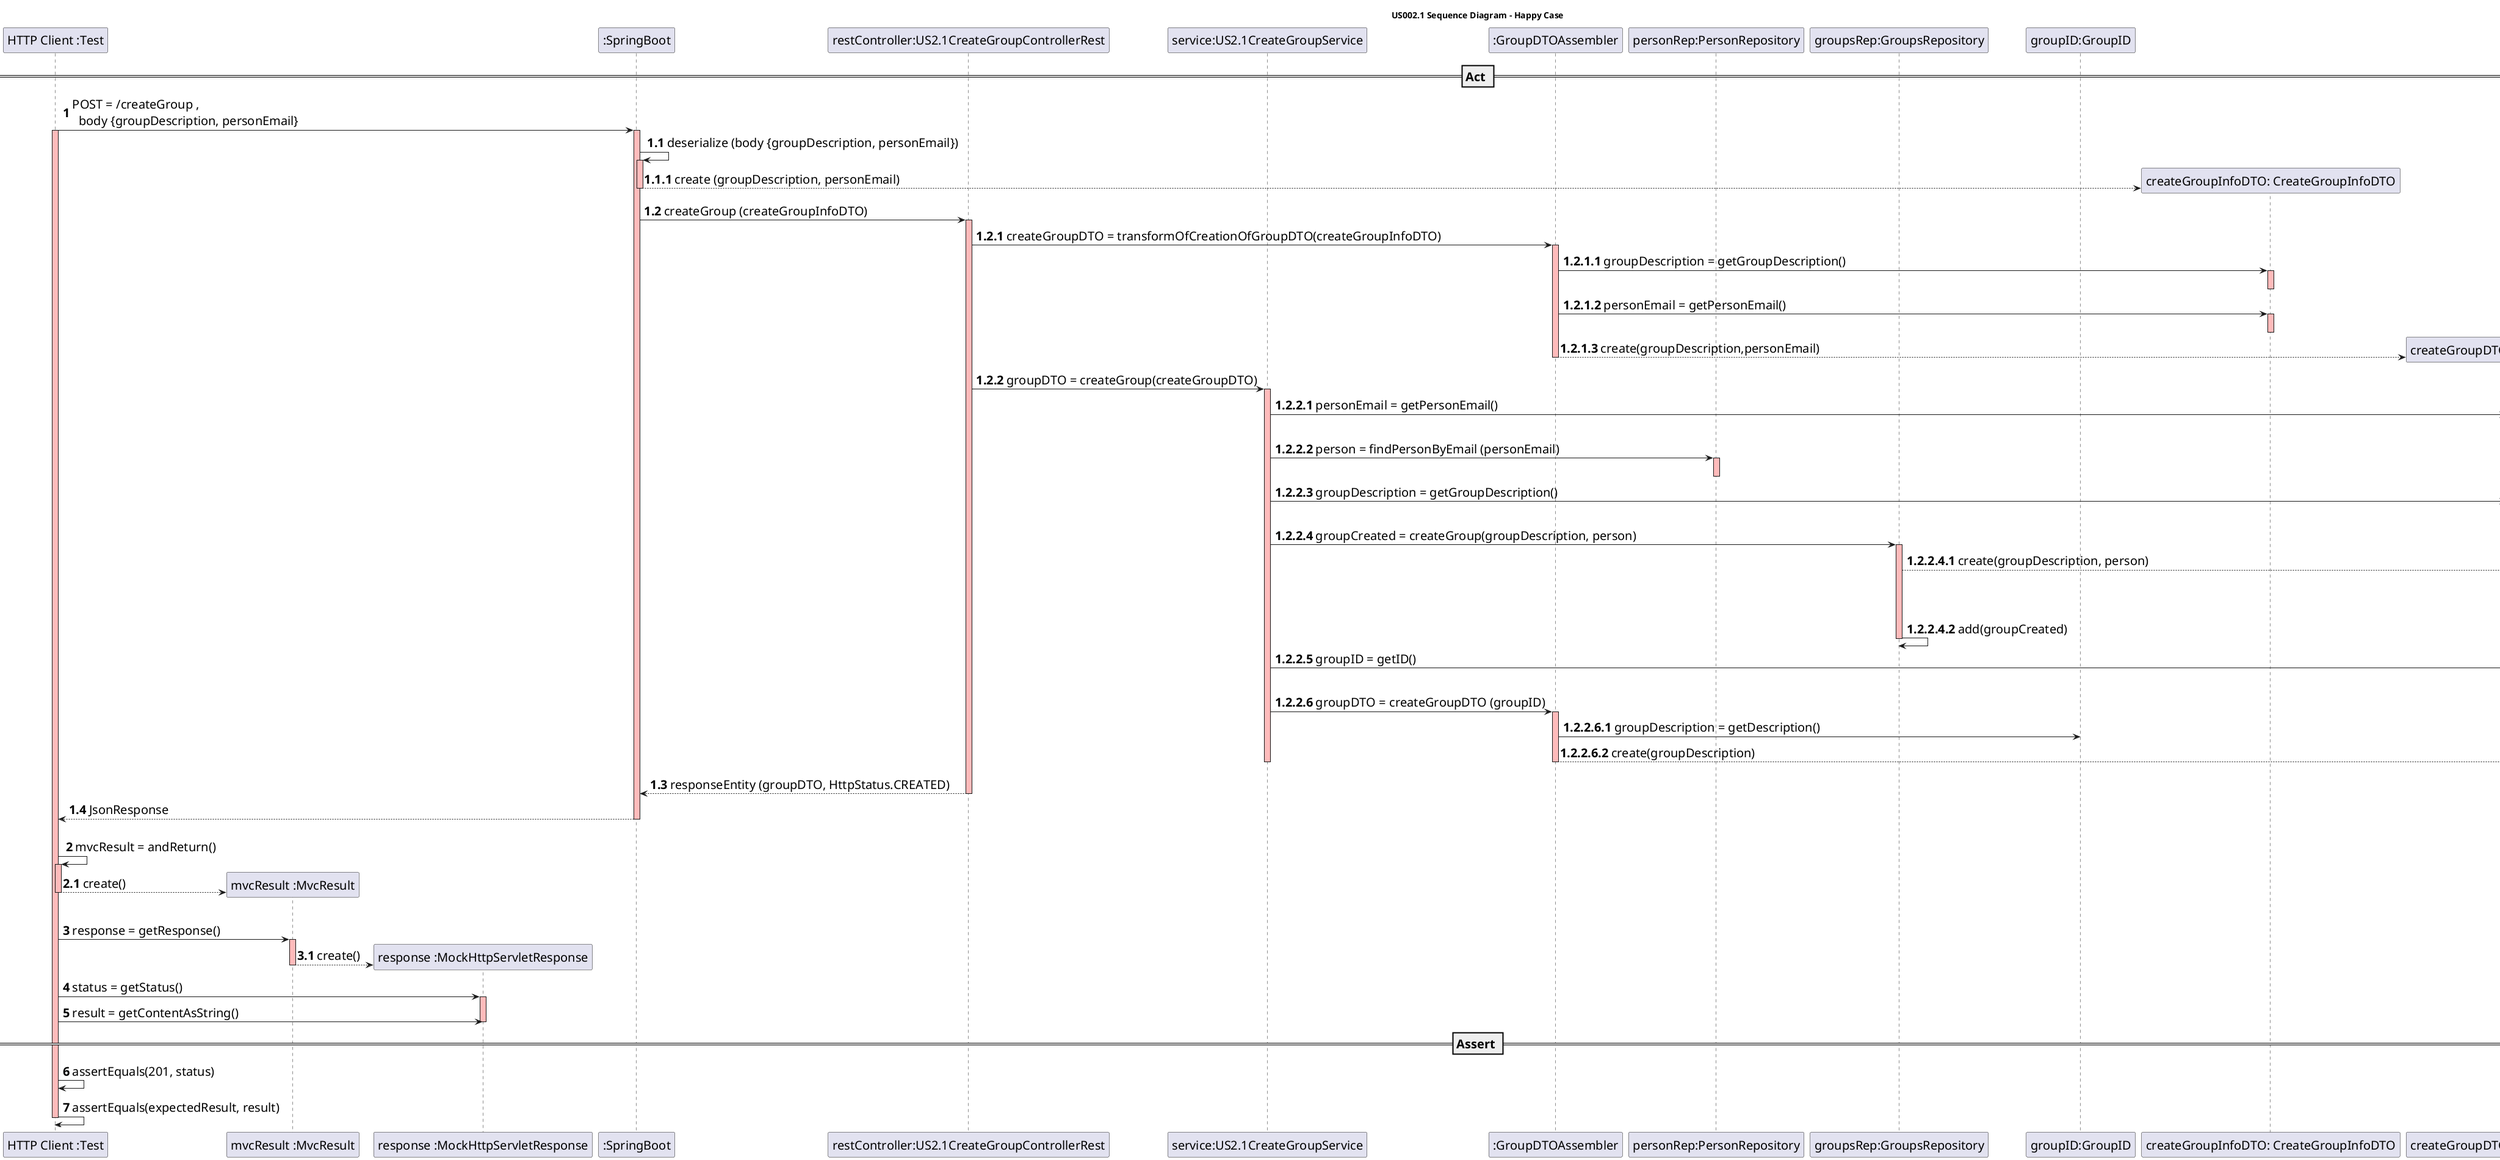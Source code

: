 @startuml

skinparam DefaultFontSize 20

title US002.1 Sequence Diagram - Happy Case

participant "HTTP Client :Test"
participant "mvcResult :MvcResult"
participant "response :MockHttpServletResponse"
participant ":SpringBoot"
participant "restController:US2.1CreateGroupControllerRest"
participant "service:US2.1CreateGroupService"
participant ":GroupDTOAssembler"
participant "personRep:PersonRepository"
participant "groupsRep:GroupsRepository"
participant "groupID:GroupID"


== Act ==
autonumber

"HTTP Client :Test" -> ":SpringBoot": POST = /createGroup ,\n  body {groupDescription, personEmail}
activate "HTTP Client :Test" #FFBBBB

autonumber 1.1

activate ":SpringBoot" #FFBBBB

":SpringBoot" -> ":SpringBoot" : deserialize (body {groupDescription, personEmail})

activate ":SpringBoot" #FFBBBB
autonumber 1.1.1
create "createGroupInfoDTO: CreateGroupInfoDTO"
":SpringBoot" --> "createGroupInfoDTO: CreateGroupInfoDTO" : create (groupDescription, personEmail)
deactivate ":SpringBoot"

autonumber 1.2
":SpringBoot" -> "restController:US2.1CreateGroupControllerRest" : createGroup (createGroupInfoDTO)

autonumber 1.2.1
activate "restController:US2.1CreateGroupControllerRest" #FFBBBB
"restController:US2.1CreateGroupControllerRest" -> ":GroupDTOAssembler": createGroupDTO = transformOfCreationOfGroupDTO(createGroupInfoDTO)

autonumber 1.2.1.1

activate ":GroupDTOAssembler" #FFBBBB

":GroupDTOAssembler" -> "createGroupInfoDTO: CreateGroupInfoDTO": groupDescription = getGroupDescription()

activate "createGroupInfoDTO: CreateGroupInfoDTO" #FFBBBB
deactivate "createGroupInfoDTO: CreateGroupInfoDTO" #FFBBBB

":GroupDTOAssembler" -> "createGroupInfoDTO: CreateGroupInfoDTO": personEmail = getPersonEmail()
activate "createGroupInfoDTO: CreateGroupInfoDTO" #FFBBBB
deactivate "createGroupInfoDTO: CreateGroupInfoDTO" #FFBBBB

create "createGroupDTO:CreateGroupDTO"
":GroupDTOAssembler" --> "createGroupDTO:CreateGroupDTO": create(groupDescription,personEmail)
deactivate ":GroupDTOAssembler"

autonumber 1.2.2
"restController:US2.1CreateGroupControllerRest" -> "service:US2.1CreateGroupService" : groupDTO = createGroup(createGroupDTO)


autonumber 1.2.2.1
activate "service:US2.1CreateGroupService" #FFBBBB
"service:US2.1CreateGroupService" -> "createGroupDTO:CreateGroupDTO" : personEmail = getPersonEmail()
activate "createGroupDTO:CreateGroupDTO" #FFBBBB
deactivate "createGroupDTO:CreateGroupDTO"

"service:US2.1CreateGroupService" -> "personRep:PersonRepository" : person = findPersonByEmail (personEmail)
activate "personRep:PersonRepository" #FFBBBB
deactivate "personRep:PersonRepository"

"service:US2.1CreateGroupService" -> "createGroupDTO:CreateGroupDTO" : groupDescription = getGroupDescription()
activate "createGroupDTO:CreateGroupDTO" #FFBBBB
deactivate "createGroupDTO:CreateGroupDTO"

"service:US2.1CreateGroupService" -> "groupsRep:GroupsRepository" : groupCreated = createGroup(groupDescription, person)
activate "groupsRep:GroupsRepository" #FFBBBB

autonumber 1.2.2.4.1
create "groupCreated:Group"
"groupsRep:GroupsRepository" --> "groupCreated:Group" : create(groupDescription, person)

activate "groupCreated:Group" #FFBBBB
autonumber 1.2.2.4.1.1
"groupCreated:Group" -> "groupCreated:Group" : addMember(person)
deactivate "groupCreated:Group"

autonumber 1.2.2.4.2
"groupsRep:GroupsRepository" -> "groupsRep:GroupsRepository" :add(groupCreated)
deactivate "groupsRep:GroupsRepository"

autonumber 1.2.2.5

"service:US2.1CreateGroupService" -> "groupCreated:Group" : groupID = getID()
activate "groupCreated:Group" #FFBBBB
deactivate "groupCreated:Group"

"service:US2.1CreateGroupService" -> ":GroupDTOAssembler" : groupDTO = createGroupDTO (groupID)

autonumber 1.2.2.6.1
activate ":GroupDTOAssembler" #FFBBBB
":GroupDTOAssembler" -> "groupID:GroupID" : groupDescription = getDescription()

create "groupDTO:GroupDTO"
":GroupDTOAssembler" --> "groupDTO:GroupDTO" : create(groupDescription)

deactivate ":GroupDTOAssembler"
deactivate "service:US2.1CreateGroupService"

autonumber 1.3
return responseEntity (groupDTO, HttpStatus.CREATED)

deactivate "restController:US2.1CreateGroupControllerRest"

"HTTP Client :Test" <-- ":SpringBoot" : JsonResponse
deactivate ":SpringBoot"

autonumber 2
|||
"HTTP Client :Test" -> "HTTP Client :Test" : mvcResult = andReturn()
activate "HTTP Client :Test" #FFBBBB

create "mvcResult :MvcResult"
autonumber 2.1
"HTTP Client :Test" --> "mvcResult :MvcResult" : create()
deactivate "HTTP Client :Test"

|||

autonumber 3
"HTTP Client :Test" -> "mvcResult :MvcResult" : response = getResponse()

autonumber 3.1

create "response :MockHttpServletResponse"
activate "mvcResult :MvcResult" #FFBBBB
"mvcResult :MvcResult" --> "response :MockHttpServletResponse" : create()
deactivate "mvcResult :MvcResult"

autonumber 4
"HTTP Client :Test" -> "response :MockHttpServletResponse" : status = getStatus()
activate "response :MockHttpServletResponse" #FFBBBB
"HTTP Client :Test" -> "response :MockHttpServletResponse" : result = getContentAsString()
deactivate "response :MockHttpServletResponse" #FFBBBB
== Assert ==

"HTTP Client :Test" -> "HTTP Client :Test" : assertEquals(201, status)
"HTTP Client :Test" -> "HTTP Client :Test" : assertEquals(expectedResult, result)
deactivate "HTTP Client :Test"

@enduml

